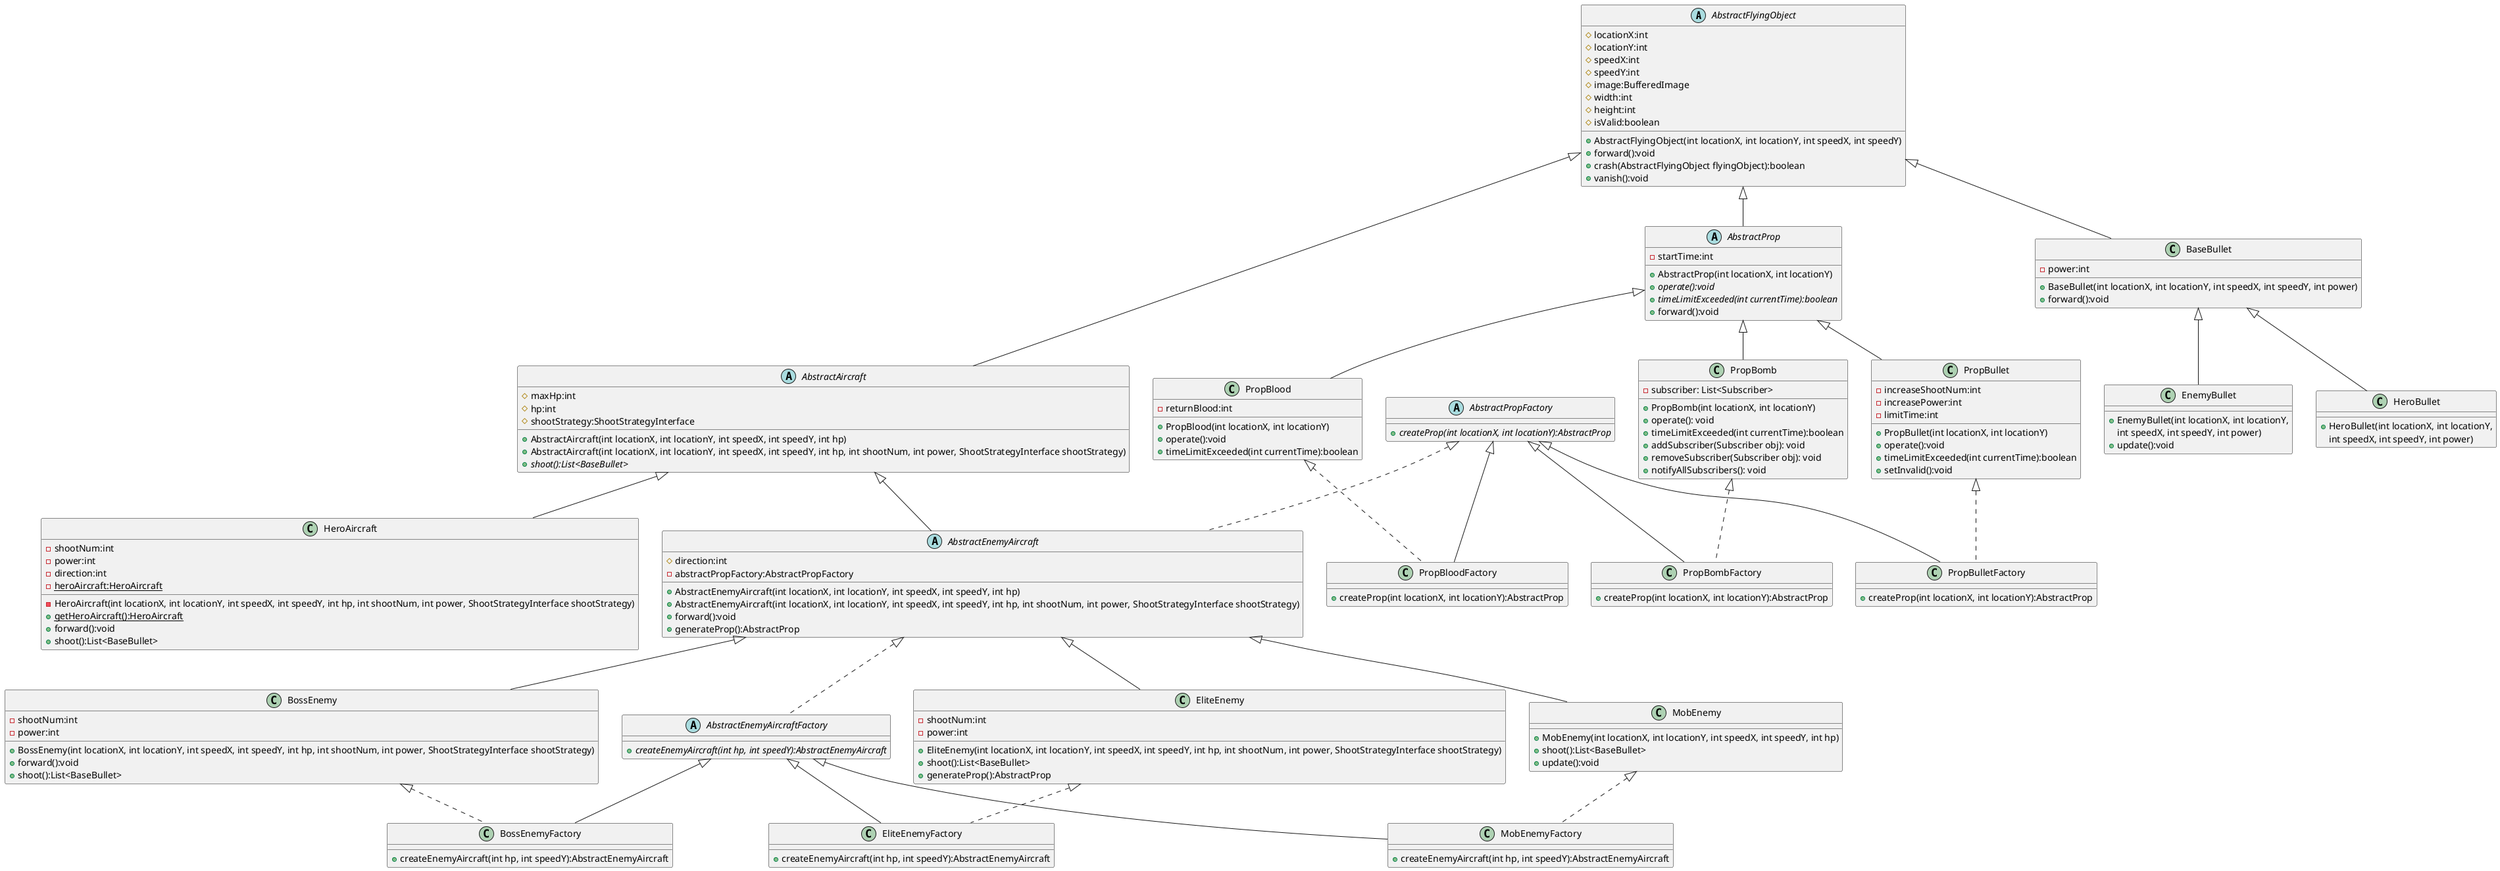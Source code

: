 @startuml
'https://plantuml.com/class-diagram

abstract class AbstractFlyingObject
{
    # locationX:int
    # locationY:int
    # speedX:int
    # speedY:int
    # image:BufferedImage
    # width:int
    # height:int
    # isValid:boolean

    + AbstractFlyingObject(int locationX, int locationY, int speedX, int speedY)
    + forward():void
    + crash(AbstractFlyingObject flyingObject):boolean
    + vanish():void
}

abstract class AbstractAircraft
{
	# maxHp:int
    # hp:int
    # shootStrategy:ShootStrategyInterface
    + AbstractAircraft(int locationX, int locationY, int speedX, int speedY, int hp)
    + AbstractAircraft(int locationX, int locationY, int speedX, int speedY, int hp, int shootNum, int power, ShootStrategyInterface shootStrategy)
    + {abstract} shoot():List<BaseBullet>
 }

 abstract class AbstractEnemyAircraft
 {
    # direction:int
    - abstractPropFactory:AbstractPropFactory
    + AbstractEnemyAircraft(int locationX, int locationY, int speedX, int speedY, int hp)
    + AbstractEnemyAircraft(int locationX, int locationY, int speedX, int speedY, int hp, int shootNum, int power, ShootStrategyInterface shootStrategy)
    + forward():void
    + generateProp():AbstractProp
 }

class BaseBullet
{
    - power:int
    + BaseBullet(int locationX, int locationY, int speedX, int speedY, int power)
    + forward():void
}

abstract class AbstractEnemyAircraftFactory
{
    + {abstract} createEnemyAircraft(int hp, int speedY):AbstractEnemyAircraft
}

abstract class AbstractProp
{
    - startTime:int
    + AbstractProp(int locationX, int locationY)
    + {abstract} operate():void
    + {abstract} timeLimitExceeded(int currentTime):boolean
    + forward():void
}

abstract class AbstractPropFactory
{
    + {abstract} createProp(int locationX, int locationY):AbstractProp
}

AbstractFlyingObject <|-- AbstractAircraft
AbstractFlyingObject <|-- BaseBullet
AbstractFlyingObject <|-- AbstractProp

AbstractAircraft <|-- HeroAircraft
AbstractAircraft <|-- AbstractEnemyAircraft
AbstractEnemyAircraft <|-- MobEnemy
AbstractEnemyAircraft <|-- BossEnemy
AbstractEnemyAircraft <|-- EliteEnemy

AbstractEnemyAircraftFactory <|-- BossEnemyFactory
AbstractEnemyAircraftFactory <|-- EliteEnemyFactory
AbstractEnemyAircraftFactory <|-- MobEnemyFactory

AbstractEnemyAircraft <|.. AbstractEnemyAircraftFactory
MobEnemy <|.. MobEnemyFactory
BossEnemy <|.. BossEnemyFactory
EliteEnemy <|.. EliteEnemyFactory

AbstractPropFactory <|-- PropBloodFactory
AbstractPropFactory <|-- PropBombFactory
AbstractPropFactory <|-- PropBulletFactory

AbstractPropFactory <|.. AbstractEnemyAircraft
PropBomb <|.. PropBombFactory
PropBullet <|.. PropBulletFactory
PropBlood <|.. PropBloodFactory

BaseBullet <|-- HeroBullet
BaseBullet <|-- EnemyBullet

AbstractProp <|-- PropBlood
AbstractProp <|-- PropBomb
AbstractProp <|-- PropBullet

class HeroAircraft {
    - shootNum:int
    - power:int
    - direction:int
    - {static} heroAircraft:HeroAircraft
    - HeroAircraft(int locationX, int locationY, int speedX, int speedY, int hp, int shootNum, int power, ShootStrategyInterface shootStrategy)
    + {static} getHeroAircraft():HeroAircraft
    + forward():void
    + shoot():List<BaseBullet>
}

class BossEnemy {
    - shootNum:int
    - power:int
    + BossEnemy(int locationX, int locationY, int speedX, int speedY, int hp, int shootNum, int power, ShootStrategyInterface shootStrategy)
    + forward():void
    + shoot():List<BaseBullet>
}

class EliteEnemy {
    - shootNum:int
    - power:int
    + EliteEnemy(int locationX, int locationY, int speedX, int speedY, int hp, int shootNum, int power, ShootStrategyInterface shootStrategy)
    + shoot():List<BaseBullet>
    + generateProp():AbstractProp
}

class MobEnemy {
    + MobEnemy(int locationX, int locationY, int speedX, int speedY, int hp)
    + shoot():List<BaseBullet>
    + update():void
}

class HeroBullet {
    + HeroBullet(int locationX, int locationY,
     int speedX, int speedY, int power)
}

class EnemyBullet {
    + EnemyBullet(int locationX, int locationY,
     int speedX, int speedY, int power)
    + update():void
}

class BossEnemyFactory {
    + createEnemyAircraft(int hp, int speedY):AbstractEnemyAircraft
}

class EliteEnemyFactory {
    + createEnemyAircraft(int hp, int speedY):AbstractEnemyAircraft
}

class MobEnemyFactory {
    + createEnemyAircraft(int hp, int speedY):AbstractEnemyAircraft
}

class PropBlood {
    - returnBlood:int
    + PropBlood(int locationX, int locationY)
    + operate():void
    + timeLimitExceeded(int currentTime):boolean
}

class PropBomb {
    - subscriber: List<Subscriber>
    + PropBomb(int locationX, int locationY)
    + operate(): void
    + timeLimitExceeded(int currentTime):boolean
    + addSubscriber(Subscriber obj): void
    + removeSubscriber(Subscriber obj): void
    + notifyAllSubscribers(): void
}

class PropBullet {
    - increaseShootNum:int
    - increasePower:int
    - limitTime:int
    + PropBullet(int locationX, int locationY)
    + operate():void
    + timeLimitExceeded(int currentTime):boolean
    + setInvalid():void
}

class PropBloodFactory{
    + createProp(int locationX, int locationY):AbstractProp
}

class PropBombFactory{
    + createProp(int locationX, int locationY):AbstractProp
}

class PropBulletFactory{
    + createProp(int locationX, int locationY):AbstractProp
}

@enduml